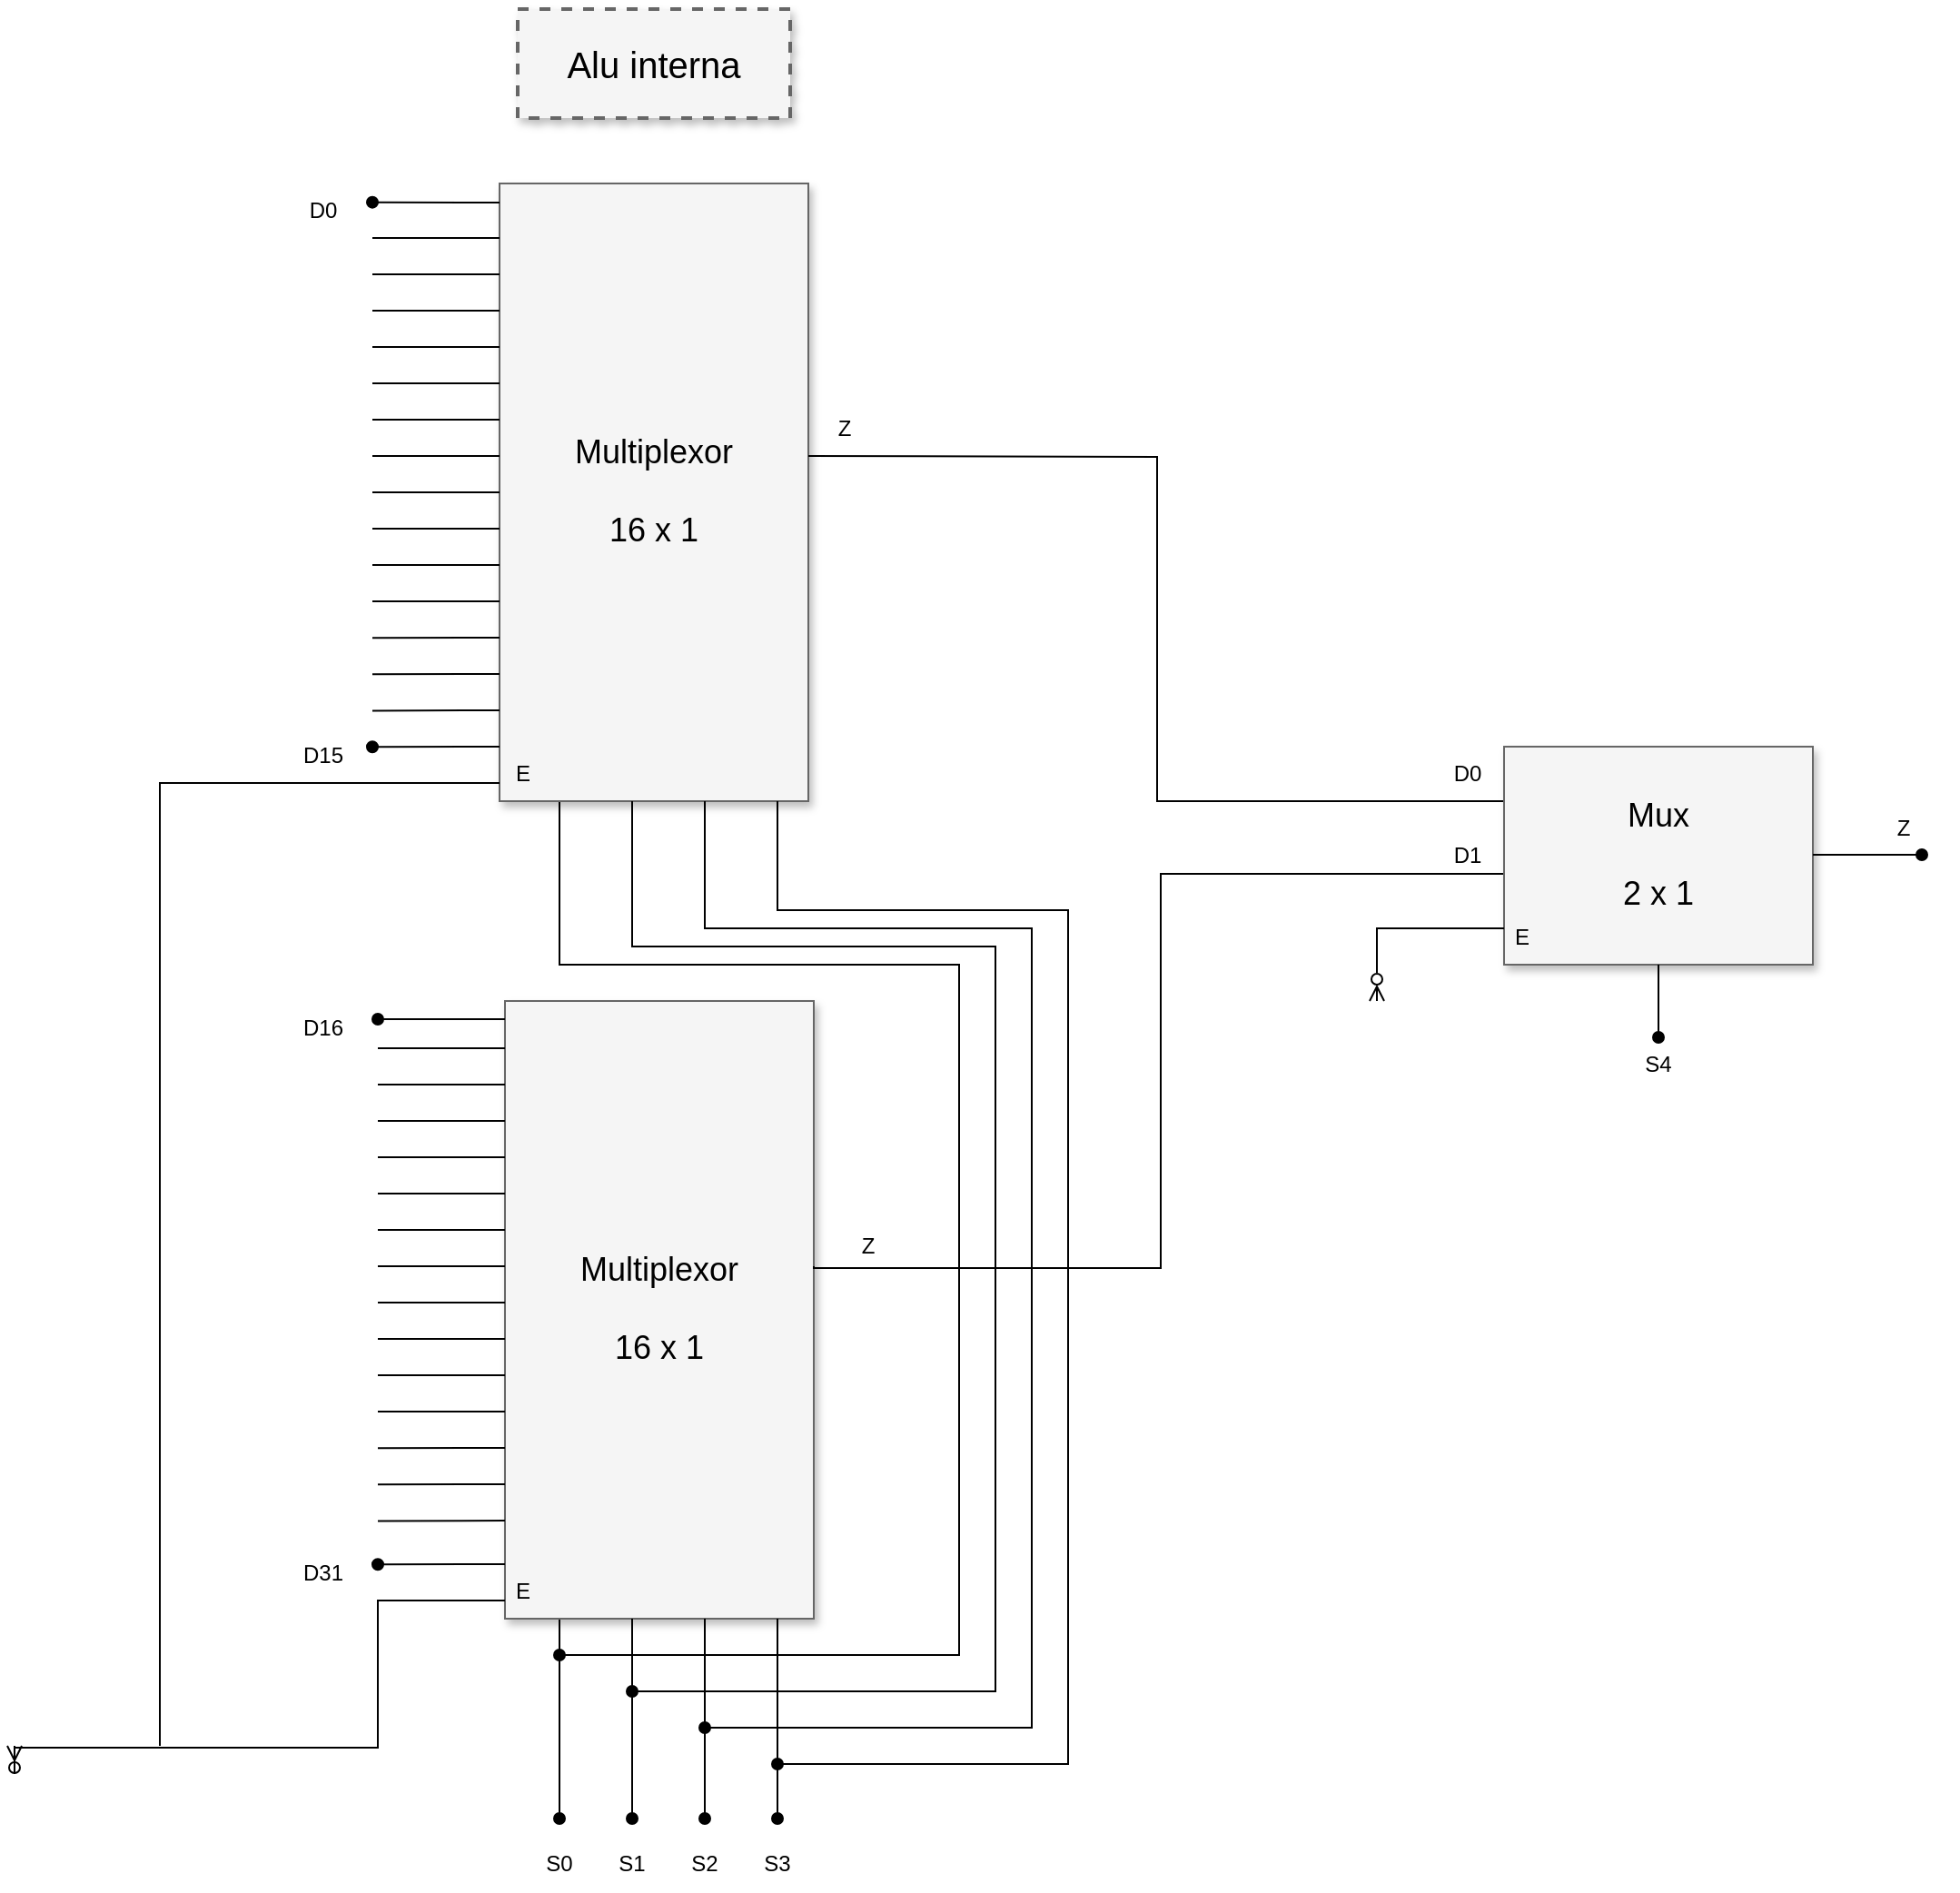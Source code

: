 <mxfile version="26.0.16">
  <diagram name="Page-1" id="90a13364-a465-7bf4-72fc-28e22215d7a0">
    <mxGraphModel dx="2049" dy="1066" grid="1" gridSize="10" guides="1" tooltips="1" connect="1" arrows="1" fold="1" page="1" pageScale="1.5" pageWidth="1169" pageHeight="826" background="none" math="0" shadow="0">
      <root>
        <mxCell id="0" style=";html=1;" />
        <mxCell id="1" style=";html=1;" parent="0" />
        <mxCell id="3a17f1ce550125da-1" value="Alu interna" style="whiteSpace=wrap;html=1;shadow=1;fontSize=20;fillColor=#f5f5f5;strokeColor=#666666;strokeWidth=2;dashed=1;" parent="1" vertex="1">
          <mxGeometry x="797" y="344" width="150" height="60" as="geometry" />
        </mxCell>
        <mxCell id="ZE6NJu2I8eE3MzOERBZ5-48" style="rounded=0;orthogonalLoop=1;jettySize=auto;html=1;exitX=0.25;exitY=1;exitDx=0;exitDy=0;edgeStyle=orthogonalEdgeStyle;endArrow=oval;endFill=1;" parent="1" edge="1">
          <mxGeometry relative="1" as="geometry">
            <mxPoint x="820" y="1250" as="targetPoint" />
            <mxPoint x="820.0" y="760" as="sourcePoint" />
            <Array as="points">
              <mxPoint x="820" y="870" />
              <mxPoint x="1040" y="870" />
              <mxPoint x="1040" y="1250" />
            </Array>
          </mxGeometry>
        </mxCell>
        <mxCell id="3a17f1ce550125da-2" value="Multiplexor&lt;div&gt;&lt;br&gt;&lt;/div&gt;&lt;div&gt;16 x 1&lt;/div&gt;" style="whiteSpace=wrap;html=1;shadow=1;fontSize=18;fillColor=#f5f5f5;strokeColor=#666666;" parent="1" vertex="1">
          <mxGeometry x="787" y="440" width="170" height="340" as="geometry" />
        </mxCell>
        <mxCell id="3a17f1ce550125da-20" style="edgeStyle=elbowEdgeStyle;rounded=0;html=1;startArrow=none;startFill=0;jettySize=auto;orthogonalLoop=1;fontSize=18;elbow=vertical;endArrow=none;" parent="1" target="3a17f1ce550125da-2" edge="1">
          <mxGeometry relative="1" as="geometry">
            <Array as="points">
              <mxPoint x="760" y="490" />
              <mxPoint x="757" y="514" />
            </Array>
            <mxPoint x="717" y="490" as="sourcePoint" />
          </mxGeometry>
        </mxCell>
        <mxCell id="3a17f1ce550125da-21" style="edgeStyle=elbowEdgeStyle;rounded=0;html=1;startArrow=none;startFill=0;jettySize=auto;orthogonalLoop=1;fontSize=18;elbow=vertical;endArrow=none;" parent="1" edge="1">
          <mxGeometry relative="1" as="geometry">
            <mxPoint x="717" y="650" as="sourcePoint" />
            <mxPoint x="787" y="650" as="targetPoint" />
            <Array as="points">
              <mxPoint x="770" y="650" />
            </Array>
          </mxGeometry>
        </mxCell>
        <mxCell id="ZE6NJu2I8eE3MzOERBZ5-1" style="edgeStyle=elbowEdgeStyle;rounded=0;html=1;startArrow=none;startFill=0;jettySize=auto;orthogonalLoop=1;fontSize=18;elbow=vertical;endArrow=none;" parent="1" edge="1">
          <mxGeometry relative="1" as="geometry">
            <mxPoint x="717" y="470" as="sourcePoint" />
            <mxPoint x="787" y="470" as="targetPoint" />
          </mxGeometry>
        </mxCell>
        <mxCell id="ZE6NJu2I8eE3MzOERBZ5-2" style="edgeStyle=elbowEdgeStyle;rounded=0;html=1;startArrow=none;startFill=0;jettySize=auto;orthogonalLoop=1;fontSize=18;elbow=vertical;endArrow=none;" parent="1" edge="1">
          <mxGeometry relative="1" as="geometry">
            <mxPoint x="717" y="510" as="sourcePoint" />
            <mxPoint x="787" y="510" as="targetPoint" />
          </mxGeometry>
        </mxCell>
        <mxCell id="ZE6NJu2I8eE3MzOERBZ5-3" style="edgeStyle=elbowEdgeStyle;rounded=0;html=1;startArrow=none;startFill=0;jettySize=auto;orthogonalLoop=1;fontSize=18;elbow=vertical;endArrow=none;" parent="1" edge="1">
          <mxGeometry relative="1" as="geometry">
            <mxPoint x="717" y="530" as="sourcePoint" />
            <mxPoint x="787" y="530" as="targetPoint" />
          </mxGeometry>
        </mxCell>
        <mxCell id="ZE6NJu2I8eE3MzOERBZ5-4" style="edgeStyle=elbowEdgeStyle;rounded=0;html=1;startArrow=none;startFill=0;jettySize=auto;orthogonalLoop=1;fontSize=18;elbow=vertical;endArrow=none;" parent="1" edge="1">
          <mxGeometry relative="1" as="geometry">
            <mxPoint x="717" y="550.02" as="sourcePoint" />
            <mxPoint x="787" y="550.02" as="targetPoint" />
          </mxGeometry>
        </mxCell>
        <mxCell id="ZE6NJu2I8eE3MzOERBZ5-5" style="edgeStyle=elbowEdgeStyle;rounded=0;html=1;startArrow=none;startFill=0;jettySize=auto;orthogonalLoop=1;fontSize=18;elbow=vertical;endArrow=none;" parent="1" edge="1">
          <mxGeometry relative="1" as="geometry">
            <mxPoint x="717" y="570" as="sourcePoint" />
            <mxPoint x="787" y="570" as="targetPoint" />
          </mxGeometry>
        </mxCell>
        <mxCell id="ZE6NJu2I8eE3MzOERBZ5-6" style="edgeStyle=elbowEdgeStyle;rounded=0;html=1;startArrow=none;startFill=0;jettySize=auto;orthogonalLoop=1;fontSize=18;elbow=vertical;endArrow=none;" parent="1" edge="1">
          <mxGeometry relative="1" as="geometry">
            <mxPoint x="717" y="590" as="sourcePoint" />
            <mxPoint x="787" y="590" as="targetPoint" />
          </mxGeometry>
        </mxCell>
        <mxCell id="ZE6NJu2I8eE3MzOERBZ5-7" style="edgeStyle=elbowEdgeStyle;rounded=0;html=1;startArrow=none;startFill=0;jettySize=auto;orthogonalLoop=1;fontSize=18;elbow=vertical;endArrow=none;" parent="1" edge="1">
          <mxGeometry relative="1" as="geometry">
            <mxPoint x="717" y="610" as="sourcePoint" />
            <mxPoint x="787" y="610" as="targetPoint" />
          </mxGeometry>
        </mxCell>
        <mxCell id="ZE6NJu2I8eE3MzOERBZ5-8" style="edgeStyle=elbowEdgeStyle;rounded=0;html=1;startArrow=none;startFill=0;jettySize=auto;orthogonalLoop=1;fontSize=18;elbow=vertical;endArrow=none;" parent="1" edge="1">
          <mxGeometry relative="1" as="geometry">
            <mxPoint x="717" y="630" as="sourcePoint" />
            <mxPoint x="787" y="630" as="targetPoint" />
          </mxGeometry>
        </mxCell>
        <mxCell id="ZE6NJu2I8eE3MzOERBZ5-9" style="edgeStyle=elbowEdgeStyle;rounded=0;html=1;startArrow=none;startFill=0;jettySize=auto;orthogonalLoop=1;fontSize=18;elbow=vertical;endArrow=none;" parent="1" edge="1">
          <mxGeometry relative="1" as="geometry">
            <mxPoint x="717" y="670" as="sourcePoint" />
            <mxPoint x="787" y="670" as="targetPoint" />
          </mxGeometry>
        </mxCell>
        <mxCell id="ZE6NJu2I8eE3MzOERBZ5-15" style="edgeStyle=elbowEdgeStyle;rounded=0;html=1;startArrow=none;startFill=0;jettySize=auto;orthogonalLoop=1;fontSize=18;elbow=vertical;endArrow=none;" parent="1" edge="1">
          <mxGeometry relative="1" as="geometry">
            <mxPoint x="717" y="690.1" as="sourcePoint" />
            <mxPoint x="787" y="690.1" as="targetPoint" />
          </mxGeometry>
        </mxCell>
        <mxCell id="ZE6NJu2I8eE3MzOERBZ5-16" style="edgeStyle=elbowEdgeStyle;rounded=0;html=1;startArrow=none;startFill=0;jettySize=auto;orthogonalLoop=1;fontSize=18;elbow=vertical;endArrow=none;" parent="1" edge="1">
          <mxGeometry relative="1" as="geometry">
            <mxPoint x="717" y="710.1" as="sourcePoint" />
            <mxPoint x="787" y="710.1" as="targetPoint" />
          </mxGeometry>
        </mxCell>
        <mxCell id="ZE6NJu2I8eE3MzOERBZ5-17" style="edgeStyle=elbowEdgeStyle;rounded=0;html=1;startArrow=none;startFill=0;jettySize=auto;orthogonalLoop=1;fontSize=18;elbow=vertical;endArrow=none;" parent="1" edge="1">
          <mxGeometry relative="1" as="geometry">
            <mxPoint x="717" y="730.2" as="sourcePoint" />
            <mxPoint x="787" y="730.2" as="targetPoint" />
          </mxGeometry>
        </mxCell>
        <mxCell id="ZE6NJu2I8eE3MzOERBZ5-18" style="edgeStyle=elbowEdgeStyle;rounded=0;html=1;startArrow=oval;startFill=1;jettySize=auto;orthogonalLoop=1;fontSize=18;elbow=vertical;endArrow=none;" parent="1" edge="1">
          <mxGeometry relative="1" as="geometry">
            <mxPoint x="717" y="750.1" as="sourcePoint" />
            <mxPoint x="787" y="750.1" as="targetPoint" />
          </mxGeometry>
        </mxCell>
        <mxCell id="ZE6NJu2I8eE3MzOERBZ5-22" style="edgeStyle=orthogonalEdgeStyle;rounded=0;html=1;startArrow=none;startFill=0;jettySize=auto;orthogonalLoop=1;fontSize=18;elbow=vertical;entryX=0;entryY=0.25;entryDx=0;entryDy=0;endArrow=none;" parent="1" edge="1" target="ZE6NJu2I8eE3MzOERBZ5-44">
          <mxGeometry relative="1" as="geometry">
            <mxPoint x="957" y="590" as="sourcePoint" />
            <mxPoint x="1017" y="590" as="targetPoint" />
          </mxGeometry>
        </mxCell>
        <mxCell id="ZE6NJu2I8eE3MzOERBZ5-49" style="edgeStyle=orthogonalEdgeStyle;rounded=0;orthogonalLoop=1;jettySize=auto;html=1;exitX=0.25;exitY=1;exitDx=0;exitDy=0;endArrow=oval;endFill=1;" parent="1" edge="1">
          <mxGeometry relative="1" as="geometry">
            <mxPoint x="820" y="1340" as="targetPoint" />
            <mxPoint x="820" y="1206" as="sourcePoint" />
            <Array as="points">
              <mxPoint x="820.5" y="1298" />
              <mxPoint x="820.5" y="1298" />
            </Array>
          </mxGeometry>
        </mxCell>
        <mxCell id="ZE6NJu2I8eE3MzOERBZ5-24" value="Multiplexor&lt;div&gt;&lt;br&gt;&lt;/div&gt;&lt;div&gt;16 x 1&lt;/div&gt;" style="whiteSpace=wrap;html=1;shadow=1;fontSize=18;fillColor=#f5f5f5;strokeColor=#666666;" parent="1" vertex="1">
          <mxGeometry x="790" y="890" width="170" height="340" as="geometry" />
        </mxCell>
        <mxCell id="ZE6NJu2I8eE3MzOERBZ5-25" style="edgeStyle=elbowEdgeStyle;rounded=0;html=1;startArrow=none;startFill=0;jettySize=auto;orthogonalLoop=1;fontSize=18;elbow=vertical;endArrow=none;" parent="1" target="ZE6NJu2I8eE3MzOERBZ5-24" edge="1">
          <mxGeometry relative="1" as="geometry">
            <Array as="points">
              <mxPoint x="763" y="936" />
              <mxPoint x="760" y="960" />
            </Array>
            <mxPoint x="720" y="936" as="sourcePoint" />
          </mxGeometry>
        </mxCell>
        <mxCell id="ZE6NJu2I8eE3MzOERBZ5-26" style="edgeStyle=elbowEdgeStyle;rounded=0;html=1;startArrow=none;startFill=0;jettySize=auto;orthogonalLoop=1;fontSize=18;elbow=vertical;endArrow=none;" parent="1" edge="1">
          <mxGeometry relative="1" as="geometry">
            <mxPoint x="720" y="1096" as="sourcePoint" />
            <mxPoint x="790" y="1096" as="targetPoint" />
            <Array as="points">
              <mxPoint x="773" y="1096" />
            </Array>
          </mxGeometry>
        </mxCell>
        <mxCell id="ZE6NJu2I8eE3MzOERBZ5-27" style="edgeStyle=elbowEdgeStyle;rounded=0;html=1;startArrow=none;startFill=0;jettySize=auto;orthogonalLoop=1;fontSize=18;elbow=vertical;endArrow=none;" parent="1" edge="1">
          <mxGeometry relative="1" as="geometry">
            <mxPoint x="720" y="916" as="sourcePoint" />
            <mxPoint x="790" y="916" as="targetPoint" />
          </mxGeometry>
        </mxCell>
        <mxCell id="ZE6NJu2I8eE3MzOERBZ5-28" style="edgeStyle=elbowEdgeStyle;rounded=0;html=1;startArrow=none;startFill=0;jettySize=auto;orthogonalLoop=1;fontSize=18;elbow=vertical;endArrow=none;" parent="1" edge="1">
          <mxGeometry relative="1" as="geometry">
            <mxPoint x="720" y="956" as="sourcePoint" />
            <mxPoint x="790" y="956" as="targetPoint" />
          </mxGeometry>
        </mxCell>
        <mxCell id="ZE6NJu2I8eE3MzOERBZ5-29" style="edgeStyle=elbowEdgeStyle;rounded=0;html=1;startArrow=none;startFill=0;jettySize=auto;orthogonalLoop=1;fontSize=18;elbow=vertical;endArrow=none;" parent="1" edge="1">
          <mxGeometry relative="1" as="geometry">
            <mxPoint x="720" y="976" as="sourcePoint" />
            <mxPoint x="790" y="976" as="targetPoint" />
          </mxGeometry>
        </mxCell>
        <mxCell id="ZE6NJu2I8eE3MzOERBZ5-30" style="edgeStyle=elbowEdgeStyle;rounded=0;html=1;startArrow=none;startFill=0;jettySize=auto;orthogonalLoop=1;fontSize=18;elbow=vertical;endArrow=none;" parent="1" edge="1">
          <mxGeometry relative="1" as="geometry">
            <mxPoint x="720" y="996.02" as="sourcePoint" />
            <mxPoint x="790" y="996.02" as="targetPoint" />
          </mxGeometry>
        </mxCell>
        <mxCell id="ZE6NJu2I8eE3MzOERBZ5-31" style="edgeStyle=elbowEdgeStyle;rounded=0;html=1;startArrow=none;startFill=0;jettySize=auto;orthogonalLoop=1;fontSize=18;elbow=vertical;endArrow=none;" parent="1" edge="1">
          <mxGeometry relative="1" as="geometry">
            <mxPoint x="720" y="1016" as="sourcePoint" />
            <mxPoint x="790" y="1016" as="targetPoint" />
          </mxGeometry>
        </mxCell>
        <mxCell id="ZE6NJu2I8eE3MzOERBZ5-32" style="edgeStyle=elbowEdgeStyle;rounded=0;html=1;startArrow=none;startFill=0;jettySize=auto;orthogonalLoop=1;fontSize=18;elbow=vertical;endArrow=none;" parent="1" edge="1">
          <mxGeometry relative="1" as="geometry">
            <mxPoint x="720" y="1036" as="sourcePoint" />
            <mxPoint x="790" y="1036" as="targetPoint" />
          </mxGeometry>
        </mxCell>
        <mxCell id="ZE6NJu2I8eE3MzOERBZ5-33" style="edgeStyle=elbowEdgeStyle;rounded=0;html=1;startArrow=none;startFill=0;jettySize=auto;orthogonalLoop=1;fontSize=18;elbow=vertical;endArrow=none;" parent="1" edge="1">
          <mxGeometry relative="1" as="geometry">
            <mxPoint x="720" y="1056" as="sourcePoint" />
            <mxPoint x="790" y="1056" as="targetPoint" />
          </mxGeometry>
        </mxCell>
        <mxCell id="ZE6NJu2I8eE3MzOERBZ5-34" style="edgeStyle=elbowEdgeStyle;rounded=0;html=1;startArrow=none;startFill=0;jettySize=auto;orthogonalLoop=1;fontSize=18;elbow=vertical;endArrow=none;" parent="1" edge="1">
          <mxGeometry relative="1" as="geometry">
            <mxPoint x="720" y="1076" as="sourcePoint" />
            <mxPoint x="790" y="1076" as="targetPoint" />
          </mxGeometry>
        </mxCell>
        <mxCell id="ZE6NJu2I8eE3MzOERBZ5-35" style="edgeStyle=elbowEdgeStyle;rounded=0;html=1;startArrow=none;startFill=0;jettySize=auto;orthogonalLoop=1;fontSize=18;elbow=vertical;endArrow=none;" parent="1" edge="1">
          <mxGeometry relative="1" as="geometry">
            <mxPoint x="720" y="1116" as="sourcePoint" />
            <mxPoint x="790" y="1116" as="targetPoint" />
          </mxGeometry>
        </mxCell>
        <mxCell id="ZE6NJu2I8eE3MzOERBZ5-36" style="edgeStyle=elbowEdgeStyle;rounded=0;html=1;startArrow=none;startFill=0;jettySize=auto;orthogonalLoop=1;fontSize=18;elbow=vertical;endArrow=none;" parent="1" edge="1">
          <mxGeometry relative="1" as="geometry">
            <mxPoint x="720" y="1136.1" as="sourcePoint" />
            <mxPoint x="790" y="1136.1" as="targetPoint" />
          </mxGeometry>
        </mxCell>
        <mxCell id="ZE6NJu2I8eE3MzOERBZ5-37" style="edgeStyle=elbowEdgeStyle;rounded=0;html=1;startArrow=none;startFill=0;jettySize=auto;orthogonalLoop=1;fontSize=18;elbow=vertical;endArrow=none;" parent="1" edge="1">
          <mxGeometry relative="1" as="geometry">
            <mxPoint x="720" y="1156.1" as="sourcePoint" />
            <mxPoint x="790" y="1156.1" as="targetPoint" />
          </mxGeometry>
        </mxCell>
        <mxCell id="ZE6NJu2I8eE3MzOERBZ5-38" style="edgeStyle=elbowEdgeStyle;rounded=0;html=1;startArrow=none;startFill=0;jettySize=auto;orthogonalLoop=1;fontSize=18;elbow=vertical;endArrow=none;" parent="1" edge="1">
          <mxGeometry relative="1" as="geometry">
            <mxPoint x="720" y="1176.2" as="sourcePoint" />
            <mxPoint x="790" y="1176.2" as="targetPoint" />
          </mxGeometry>
        </mxCell>
        <mxCell id="ZE6NJu2I8eE3MzOERBZ5-39" style="edgeStyle=elbowEdgeStyle;rounded=0;html=1;startArrow=oval;startFill=1;jettySize=auto;orthogonalLoop=1;fontSize=18;elbow=vertical;endArrow=none;" parent="1" edge="1">
          <mxGeometry relative="1" as="geometry">
            <mxPoint x="720" y="1200.1" as="sourcePoint" />
            <mxPoint x="790" y="1200.1" as="targetPoint" />
          </mxGeometry>
        </mxCell>
        <mxCell id="ZE6NJu2I8eE3MzOERBZ5-43" style="edgeStyle=orthogonalEdgeStyle;rounded=0;html=1;startArrow=none;startFill=0;jettySize=auto;orthogonalLoop=1;fontSize=18;elbow=vertical;endArrow=none;entryX=-0.001;entryY=0.583;entryDx=0;entryDy=0;entryPerimeter=0;" parent="1" edge="1" target="ZE6NJu2I8eE3MzOERBZ5-44">
          <mxGeometry relative="1" as="geometry">
            <mxPoint x="960" y="1036" as="sourcePoint" />
            <mxPoint x="1020" y="1036" as="targetPoint" />
            <Array as="points">
              <mxPoint x="960" y="1037" />
              <mxPoint x="1151" y="1037" />
              <mxPoint x="1151" y="820" />
            </Array>
          </mxGeometry>
        </mxCell>
        <mxCell id="ZE6NJu2I8eE3MzOERBZ5-44" value="Mux&lt;div&gt;&lt;br&gt;&lt;/div&gt;&lt;div&gt;2 x 1&lt;/div&gt;" style="whiteSpace=wrap;html=1;shadow=1;fontSize=18;fillColor=#f5f5f5;strokeColor=#666666;" parent="1" vertex="1">
          <mxGeometry x="1340" y="750" width="170" height="120" as="geometry" />
        </mxCell>
        <mxCell id="ZE6NJu2I8eE3MzOERBZ5-45" style="edgeStyle=elbowEdgeStyle;rounded=0;html=1;startArrow=none;startFill=0;jettySize=auto;orthogonalLoop=1;fontSize=18;elbow=horizontal;endArrow=oval;endFill=1;" parent="1" edge="1">
          <mxGeometry relative="1" as="geometry">
            <mxPoint x="1510" y="809.5" as="sourcePoint" />
            <mxPoint x="1570" y="809.5" as="targetPoint" />
          </mxGeometry>
        </mxCell>
        <mxCell id="ZE6NJu2I8eE3MzOERBZ5-46" style="edgeStyle=elbowEdgeStyle;rounded=0;html=1;startArrow=oval;startFill=1;jettySize=auto;orthogonalLoop=1;fontSize=18;elbow=vertical;endArrow=none;" parent="1" edge="1">
          <mxGeometry relative="1" as="geometry">
            <mxPoint x="720" y="900" as="sourcePoint" />
            <mxPoint x="790" y="900" as="targetPoint" />
          </mxGeometry>
        </mxCell>
        <mxCell id="ZE6NJu2I8eE3MzOERBZ5-47" style="edgeStyle=elbowEdgeStyle;rounded=0;html=1;startArrow=oval;startFill=1;jettySize=auto;orthogonalLoop=1;fontSize=18;elbow=vertical;endArrow=none;" parent="1" edge="1">
          <mxGeometry relative="1" as="geometry">
            <mxPoint x="717" y="450.33" as="sourcePoint" />
            <mxPoint x="787" y="450.33" as="targetPoint" />
          </mxGeometry>
        </mxCell>
        <mxCell id="ZE6NJu2I8eE3MzOERBZ5-50" style="edgeStyle=orthogonalEdgeStyle;rounded=0;orthogonalLoop=1;jettySize=auto;html=1;endArrow=oval;endFill=1;" parent="1" edge="1">
          <mxGeometry relative="1" as="geometry">
            <mxPoint x="860" y="1340" as="targetPoint" />
            <mxPoint x="860" y="1230" as="sourcePoint" />
          </mxGeometry>
        </mxCell>
        <mxCell id="ZE6NJu2I8eE3MzOERBZ5-51" style="edgeStyle=orthogonalEdgeStyle;rounded=0;orthogonalLoop=1;jettySize=auto;html=1;endArrow=oval;endFill=1;" parent="1" edge="1">
          <mxGeometry relative="1" as="geometry">
            <mxPoint x="900" y="1340" as="targetPoint" />
            <mxPoint x="900" y="1230" as="sourcePoint" />
          </mxGeometry>
        </mxCell>
        <mxCell id="ZE6NJu2I8eE3MzOERBZ5-52" style="edgeStyle=orthogonalEdgeStyle;rounded=0;orthogonalLoop=1;jettySize=auto;html=1;endArrow=oval;endFill=1;" parent="1" edge="1">
          <mxGeometry relative="1" as="geometry">
            <mxPoint x="940" y="1340" as="targetPoint" />
            <mxPoint x="940" y="1230" as="sourcePoint" />
          </mxGeometry>
        </mxCell>
        <mxCell id="ZE6NJu2I8eE3MzOERBZ5-55" style="rounded=0;orthogonalLoop=1;jettySize=auto;html=1;edgeStyle=orthogonalEdgeStyle;endArrow=oval;endFill=1;" parent="1" edge="1">
          <mxGeometry relative="1" as="geometry">
            <mxPoint x="860" y="1270" as="targetPoint" />
            <mxPoint x="860" y="780" as="sourcePoint" />
            <Array as="points">
              <mxPoint x="860" y="860" />
              <mxPoint x="1060" y="860" />
              <mxPoint x="1060" y="1270" />
              <mxPoint x="860" y="1270" />
            </Array>
          </mxGeometry>
        </mxCell>
        <mxCell id="ZE6NJu2I8eE3MzOERBZ5-56" style="rounded=0;orthogonalLoop=1;jettySize=auto;html=1;edgeStyle=orthogonalEdgeStyle;endArrow=oval;endFill=1;" parent="1" edge="1">
          <mxGeometry relative="1" as="geometry">
            <mxPoint x="900" y="1290" as="targetPoint" />
            <mxPoint x="900" y="780" as="sourcePoint" />
            <Array as="points">
              <mxPoint x="900" y="850" />
              <mxPoint x="1080" y="850" />
              <mxPoint x="1080" y="1290" />
            </Array>
          </mxGeometry>
        </mxCell>
        <mxCell id="ZE6NJu2I8eE3MzOERBZ5-57" style="rounded=0;orthogonalLoop=1;jettySize=auto;html=1;edgeStyle=orthogonalEdgeStyle;endArrow=oval;endFill=1;" parent="1" edge="1">
          <mxGeometry relative="1" as="geometry">
            <mxPoint x="940" y="1310" as="targetPoint" />
            <mxPoint x="940" y="780" as="sourcePoint" />
            <Array as="points">
              <mxPoint x="940" y="840" />
              <mxPoint x="1100" y="840" />
              <mxPoint x="1100" y="1310" />
            </Array>
          </mxGeometry>
        </mxCell>
        <mxCell id="lRlo45g7BbtMpoZA7QiW-2" style="edgeStyle=orthogonalEdgeStyle;rounded=0;html=1;startArrow=ERzeroToMany;startFill=0;jettySize=auto;orthogonalLoop=1;fontSize=18;elbow=vertical;endArrow=none;endFill=0;" edge="1" parent="1">
          <mxGeometry relative="1" as="geometry">
            <mxPoint x="520" y="1300" as="sourcePoint" />
            <mxPoint x="790" y="1220" as="targetPoint" />
            <Array as="points">
              <mxPoint x="720" y="1301" />
              <mxPoint x="720" y="1220" />
            </Array>
          </mxGeometry>
        </mxCell>
        <mxCell id="lRlo45g7BbtMpoZA7QiW-3" style="edgeStyle=orthogonalEdgeStyle;rounded=0;html=1;startArrow=none;startFill=0;jettySize=auto;orthogonalLoop=1;fontSize=18;elbow=vertical;endArrow=none;" edge="1" parent="1">
          <mxGeometry relative="1" as="geometry">
            <mxPoint x="600" y="1300" as="sourcePoint" />
            <mxPoint x="787" y="770" as="targetPoint" />
            <Array as="points">
              <mxPoint x="600" y="770" />
            </Array>
          </mxGeometry>
        </mxCell>
        <mxCell id="lRlo45g7BbtMpoZA7QiW-4" value="D0" style="text;html=1;align=center;verticalAlign=middle;whiteSpace=wrap;rounded=0;" vertex="1" parent="1">
          <mxGeometry x="660" y="440" width="60" height="30" as="geometry" />
        </mxCell>
        <mxCell id="lRlo45g7BbtMpoZA7QiW-5" value="D15" style="text;html=1;align=center;verticalAlign=middle;whiteSpace=wrap;rounded=0;" vertex="1" parent="1">
          <mxGeometry x="660" y="740" width="60" height="30" as="geometry" />
        </mxCell>
        <mxCell id="lRlo45g7BbtMpoZA7QiW-6" value="D16" style="text;html=1;align=center;verticalAlign=middle;whiteSpace=wrap;rounded=0;" vertex="1" parent="1">
          <mxGeometry x="660" y="890" width="60" height="30" as="geometry" />
        </mxCell>
        <mxCell id="lRlo45g7BbtMpoZA7QiW-7" value="D31" style="text;html=1;align=center;verticalAlign=middle;whiteSpace=wrap;rounded=0;" vertex="1" parent="1">
          <mxGeometry x="660" y="1190" width="60" height="30" as="geometry" />
        </mxCell>
        <mxCell id="lRlo45g7BbtMpoZA7QiW-8" value="E" style="text;html=1;align=center;verticalAlign=middle;whiteSpace=wrap;rounded=0;" vertex="1" parent="1">
          <mxGeometry x="770" y="750" width="60" height="30" as="geometry" />
        </mxCell>
        <mxCell id="lRlo45g7BbtMpoZA7QiW-9" value="E" style="text;html=1;align=center;verticalAlign=middle;whiteSpace=wrap;rounded=0;" vertex="1" parent="1">
          <mxGeometry x="770" y="1200" width="60" height="30" as="geometry" />
        </mxCell>
        <mxCell id="lRlo45g7BbtMpoZA7QiW-10" value="S0" style="text;html=1;align=center;verticalAlign=middle;whiteSpace=wrap;rounded=0;" vertex="1" parent="1">
          <mxGeometry x="790" y="1350" width="60" height="30" as="geometry" />
        </mxCell>
        <mxCell id="lRlo45g7BbtMpoZA7QiW-11" value="S1" style="text;html=1;align=center;verticalAlign=middle;whiteSpace=wrap;rounded=0;" vertex="1" parent="1">
          <mxGeometry x="830" y="1350" width="60" height="30" as="geometry" />
        </mxCell>
        <mxCell id="lRlo45g7BbtMpoZA7QiW-12" value="S2" style="text;html=1;align=center;verticalAlign=middle;whiteSpace=wrap;rounded=0;" vertex="1" parent="1">
          <mxGeometry x="870" y="1350" width="60" height="30" as="geometry" />
        </mxCell>
        <mxCell id="lRlo45g7BbtMpoZA7QiW-13" value="S3" style="text;html=1;align=center;verticalAlign=middle;whiteSpace=wrap;rounded=0;" vertex="1" parent="1">
          <mxGeometry x="910" y="1350" width="60" height="30" as="geometry" />
        </mxCell>
        <mxCell id="lRlo45g7BbtMpoZA7QiW-14" value="Z" style="text;html=1;align=center;verticalAlign=middle;whiteSpace=wrap;rounded=0;" vertex="1" parent="1">
          <mxGeometry x="960" y="1010" width="60" height="30" as="geometry" />
        </mxCell>
        <mxCell id="lRlo45g7BbtMpoZA7QiW-15" value="Z" style="text;html=1;align=center;verticalAlign=middle;whiteSpace=wrap;rounded=0;" vertex="1" parent="1">
          <mxGeometry x="947" y="560" width="60" height="30" as="geometry" />
        </mxCell>
        <mxCell id="lRlo45g7BbtMpoZA7QiW-16" value="Z" style="text;html=1;align=center;verticalAlign=middle;whiteSpace=wrap;rounded=0;" vertex="1" parent="1">
          <mxGeometry x="1530" y="780" width="60" height="30" as="geometry" />
        </mxCell>
        <mxCell id="lRlo45g7BbtMpoZA7QiW-17" style="edgeStyle=elbowEdgeStyle;rounded=0;html=1;startArrow=ERzeroToMany;startFill=0;jettySize=auto;orthogonalLoop=1;fontSize=18;elbow=vertical;endArrow=none;" edge="1" parent="1">
          <mxGeometry relative="1" as="geometry">
            <mxPoint x="1270" y="890" as="sourcePoint" />
            <mxPoint x="1340" y="850" as="targetPoint" />
            <Array as="points">
              <mxPoint x="1300" y="850" />
            </Array>
          </mxGeometry>
        </mxCell>
        <mxCell id="lRlo45g7BbtMpoZA7QiW-18" style="edgeStyle=elbowEdgeStyle;rounded=0;html=1;startArrow=oval;startFill=1;jettySize=auto;orthogonalLoop=1;fontSize=18;elbow=vertical;endArrow=none;entryX=0.5;entryY=1;entryDx=0;entryDy=0;" edge="1" parent="1" target="ZE6NJu2I8eE3MzOERBZ5-44">
          <mxGeometry relative="1" as="geometry">
            <mxPoint x="1425" y="910" as="sourcePoint" />
            <mxPoint x="1470" y="940" as="targetPoint" />
            <Array as="points">
              <mxPoint x="1420" y="890" />
            </Array>
          </mxGeometry>
        </mxCell>
        <mxCell id="lRlo45g7BbtMpoZA7QiW-19" value="E" style="text;html=1;align=center;verticalAlign=middle;whiteSpace=wrap;rounded=0;" vertex="1" parent="1">
          <mxGeometry x="1320" y="840" width="60" height="30" as="geometry" />
        </mxCell>
        <mxCell id="lRlo45g7BbtMpoZA7QiW-20" value="S4" style="text;html=1;align=center;verticalAlign=middle;whiteSpace=wrap;rounded=0;" vertex="1" parent="1">
          <mxGeometry x="1395" y="910" width="60" height="30" as="geometry" />
        </mxCell>
        <mxCell id="lRlo45g7BbtMpoZA7QiW-21" value="D0" style="text;html=1;align=center;verticalAlign=middle;whiteSpace=wrap;rounded=0;" vertex="1" parent="1">
          <mxGeometry x="1290" y="750" width="60" height="30" as="geometry" />
        </mxCell>
        <mxCell id="lRlo45g7BbtMpoZA7QiW-22" value="D1" style="text;html=1;align=center;verticalAlign=middle;whiteSpace=wrap;rounded=0;" vertex="1" parent="1">
          <mxGeometry x="1290" y="795" width="60" height="30" as="geometry" />
        </mxCell>
      </root>
    </mxGraphModel>
  </diagram>
</mxfile>
